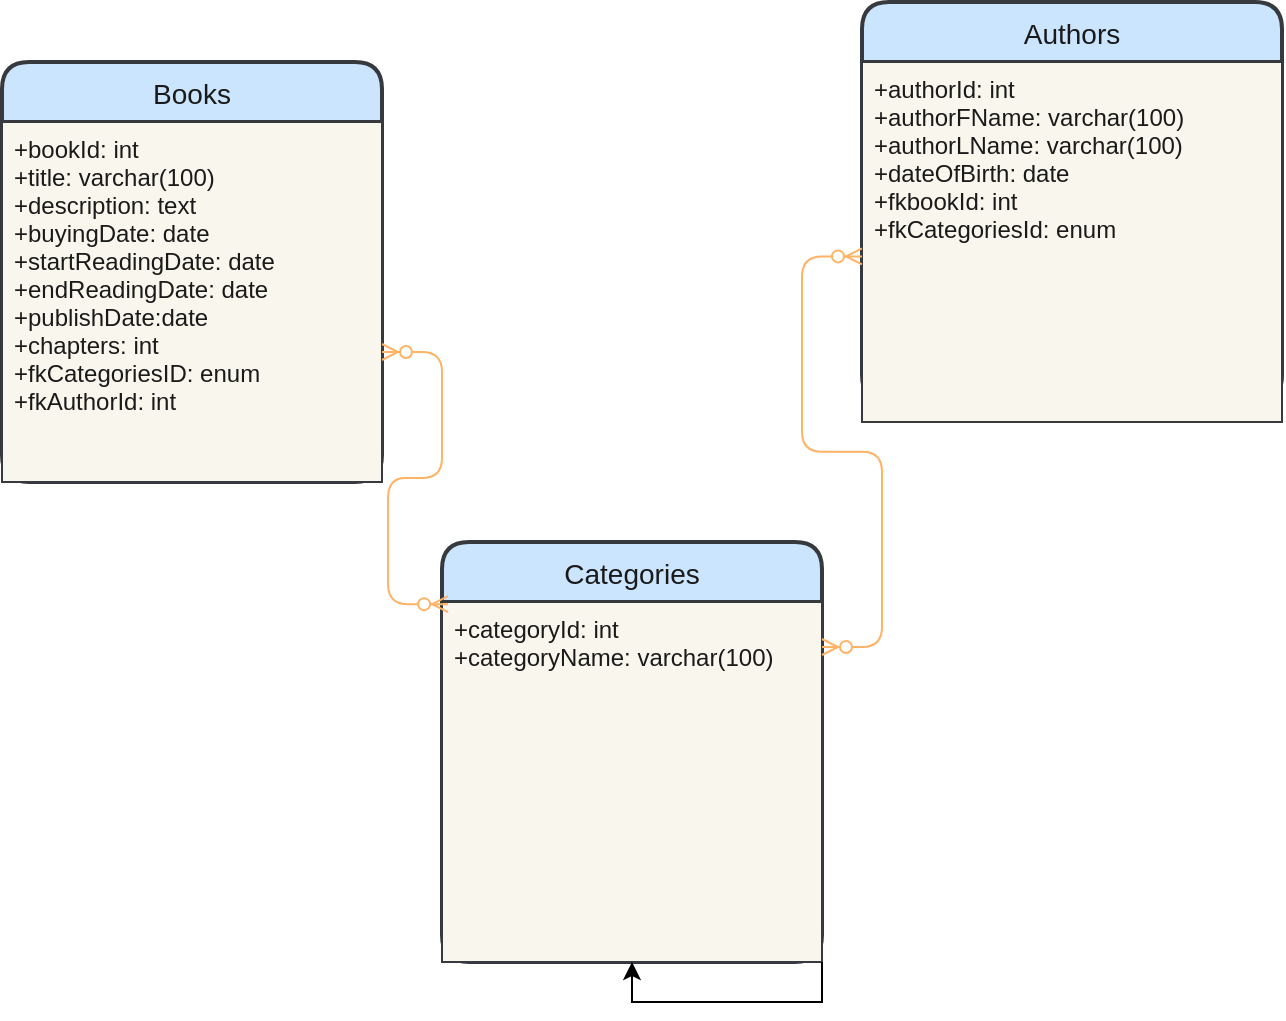 <mxfile>
    <diagram id="AdfXOnqm-1cSPFKn8X6Z" name="Page-1">
        <mxGraphModel dx="658" dy="529" grid="1" gridSize="10" guides="1" tooltips="1" connect="1" arrows="1" fold="1" page="1" pageScale="1" pageWidth="827" pageHeight="1169" math="0" shadow="0">
            <root>
                <mxCell id="0"/>
                <mxCell id="1" parent="0"/>
                <mxCell id="39" value="Books" style="swimlane;childLayout=stackLayout;horizontal=1;startSize=30;horizontalStack=0;rounded=1;fontSize=14;fontStyle=0;strokeWidth=2;resizeParent=0;resizeLast=1;shadow=0;dashed=0;align=center;fillColor=#cce5ff;strokeColor=#36393d;fontColor=#1A1A1A;" vertex="1" parent="1">
                    <mxGeometry x="10" y="80" width="190" height="210" as="geometry">
                        <mxRectangle x="140" y="210" width="70" height="30" as="alternateBounds"/>
                    </mxGeometry>
                </mxCell>
                <mxCell id="40" value="+bookId: int&#10;+title: varchar(100)&#10;+description: text&#10;+buyingDate: date&#10;+startReadingDate: date&#10;+endReadingDate: date&#10;+publishDate:date&#10;+chapters: int&#10;+fkCategoriesID: enum&#10;+fkAuthorId: int&#10;" style="align=left;strokeColor=#36393d;fillColor=#f9f7ed;spacingLeft=4;fontSize=12;verticalAlign=top;resizable=0;rotatable=0;part=1;fontColor=#1A1A1A;" vertex="1" parent="39">
                    <mxGeometry y="30" width="190" height="180" as="geometry"/>
                </mxCell>
                <mxCell id="41" value="" style="align=left;strokeColor=#36393d;fillColor=#f9f7ed;spacingLeft=4;fontSize=12;verticalAlign=top;resizable=0;rotatable=0;part=1;fontColor=#1A1A1A;" vertex="1" parent="39">
                    <mxGeometry y="210" width="190" as="geometry"/>
                </mxCell>
                <mxCell id="42" value="Authors" style="swimlane;childLayout=stackLayout;horizontal=1;startSize=30;horizontalStack=0;rounded=1;fontSize=14;fontStyle=0;strokeWidth=2;resizeParent=0;resizeLast=1;shadow=0;dashed=0;align=center;fillColor=#cce5ff;strokeColor=#36393d;fontColor=#1A1A1A;" vertex="1" parent="1">
                    <mxGeometry x="440" y="50" width="210" height="200" as="geometry">
                        <mxRectangle x="140" y="210" width="70" height="30" as="alternateBounds"/>
                    </mxGeometry>
                </mxCell>
                <mxCell id="43" value="+authorId: int&#10;+authorFName: varchar(100)&#10;+authorLName: varchar(100)&#10;+dateOfBirth: date&#10;+fkbookId: int&#10;+fkCategoriesId: enum&#10;" style="align=left;strokeColor=#36393d;fillColor=#f9f7ed;spacingLeft=4;fontSize=12;verticalAlign=top;resizable=0;rotatable=0;part=1;fontColor=#1A1A1A;" vertex="1" parent="42">
                    <mxGeometry y="30" width="210" height="180" as="geometry"/>
                </mxCell>
                <mxCell id="44" value="" style="align=left;strokeColor=#36393d;fillColor=#f9f7ed;spacingLeft=4;fontSize=12;verticalAlign=top;resizable=0;rotatable=0;part=1;fontColor=#1A1A1A;" vertex="1" parent="42">
                    <mxGeometry y="210" width="210" height="-10" as="geometry"/>
                </mxCell>
                <mxCell id="47" style="edgeStyle=orthogonalEdgeStyle;rounded=0;orthogonalLoop=1;jettySize=auto;html=1;exitX=0.5;exitY=1;exitDx=0;exitDy=0;fontColor=#1A1A1A;" edge="1" parent="42" source="43" target="43">
                    <mxGeometry relative="1" as="geometry"/>
                </mxCell>
                <mxCell id="48" value="Categories" style="swimlane;childLayout=stackLayout;horizontal=1;startSize=30;horizontalStack=0;rounded=1;fontSize=14;fontStyle=0;strokeWidth=2;resizeParent=0;resizeLast=1;shadow=0;dashed=0;align=center;fillColor=#cce5ff;strokeColor=#36393d;fontColor=#1A1A1A;" vertex="1" parent="1">
                    <mxGeometry x="230" y="320" width="190" height="210" as="geometry">
                        <mxRectangle x="140" y="210" width="70" height="30" as="alternateBounds"/>
                    </mxGeometry>
                </mxCell>
                <mxCell id="49" value="+categoryId: int&#10;+categoryName: varchar(100)&#10;&#10;" style="align=left;strokeColor=#36393d;fillColor=#f9f7ed;spacingLeft=4;fontSize=12;verticalAlign=top;resizable=0;rotatable=0;part=1;fontColor=#1A1A1A;" vertex="1" parent="48">
                    <mxGeometry y="30" width="190" height="180" as="geometry"/>
                </mxCell>
                <mxCell id="50" value="" style="align=left;strokeColor=#36393d;fillColor=#f9f7ed;spacingLeft=4;fontSize=12;verticalAlign=top;resizable=0;rotatable=0;part=1;fontColor=#1A1A1A;" vertex="1" parent="48">
                    <mxGeometry y="210" width="190" as="geometry"/>
                </mxCell>
                <mxCell id="51" style="edgeStyle=orthogonalEdgeStyle;rounded=0;orthogonalLoop=1;jettySize=auto;html=1;exitX=1;exitY=1;exitDx=0;exitDy=0;fontColor=#1A1A1A;" edge="1" parent="48" source="48" target="49">
                    <mxGeometry relative="1" as="geometry">
                        <Array as="points">
                            <mxPoint x="190" y="230"/>
                            <mxPoint x="95" y="230"/>
                        </Array>
                    </mxGeometry>
                </mxCell>
                <mxCell id="53" value="" style="edgeStyle=entityRelationEdgeStyle;fontSize=12;html=1;endArrow=ERzeroToMany;endFill=1;startArrow=ERzeroToMany;fontColor=#1A1A1A;entryX=0.016;entryY=0.148;entryDx=0;entryDy=0;entryPerimeter=0;fillColor=#ffff88;strokeColor=#FFB366;" edge="1" parent="1" target="48">
                    <mxGeometry width="100" height="100" relative="1" as="geometry">
                        <mxPoint x="200" y="225" as="sourcePoint"/>
                        <mxPoint x="300" y="125" as="targetPoint"/>
                    </mxGeometry>
                </mxCell>
                <mxCell id="54" value="" style="edgeStyle=entityRelationEdgeStyle;fontSize=12;html=1;endArrow=ERzeroToMany;endFill=1;startArrow=ERzeroToMany;fontColor=#1A1A1A;entryX=0;entryY=0.54;entryDx=0;entryDy=0;entryPerimeter=0;exitX=1;exitY=0.25;exitDx=0;exitDy=0;strokeColor=#FFB366;" edge="1" parent="1" source="48" target="43">
                    <mxGeometry width="100" height="100" relative="1" as="geometry">
                        <mxPoint x="400" y="310" as="sourcePoint"/>
                        <mxPoint x="500" y="210" as="targetPoint"/>
                    </mxGeometry>
                </mxCell>
            </root>
        </mxGraphModel>
    </diagram>
</mxfile>